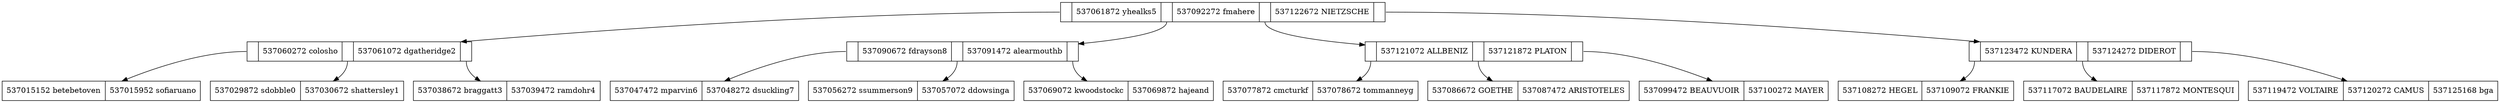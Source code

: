 digraph G {
node[shape=record]
		//Agregar Nodos Rama
R0x7fbc2002e9f0[label="<C1>|537061872 
 yhealks5|<C2>|537092272 
 fmahere|<C3>|537122672 
 NIETZSCHE|<C4>"];
R0x7fbc2002e3b0[label="<C1>|537060272 
 colosho|<C2>|537061072 
 dgatheridge2|<C3>"];
R0x7fbc20023370[label="537015152 
 betebetoven|537015952 
 sofiaruano"];
R0x7fbc20026cf0[label="537029872 
 sdobble0|537030672 
 shattersley1"];
R0x7fbc20028f50[label="537038672 
 braggatt3|537039472 
 ramdohr4"];
R0x7fbc20035a70[label="<C1>|537090672 
 fdrayson8|<C2>|537091472 
 alearmouthb|<C3>"];
R0x7fbc2002b1b0[label="537047472 
 mparvin6|537048272 
 dsuckling7"];
R0x7fbc2002d410[label="537056272 
 ssummerson9|537057072 
 ddowsinga"];
R0x7fbc20030610[label="537069072 
 kwoodstockc|537069872 
 hajeand"];
R0x7fbc2003d130[label="<C1>|537121072 
 ALLBENIZ|<C2>|537121872 
 PLATON|<C3>"];
R0x7fbc20032870[label="537077872 
 cmcturkf|537078672 
 tommanneyg"];
R0x7fbc20034ad0[label="537086672 
 GOETHE|537087472 
 ARISTOTELES"];
R0x7fbc20037cd0[label="537099472 
 BEAUVUOIR|537100272 
 MAYER"];
R0x7fbc2003da90[label="<C1>|537123472 
 KUNDERA|<C2>|537124272 
 DIDEROT|<C3>"];
R0x7fbc20039f30[label="537108272 
 HEGEL|537109072 
 FRANKIE"];
R0x7fbc2003c190[label="537117072 
 BAUDELAIRE|537117872 
 MONTESQUI"];
R0x7fbc2003caf0[label="537119472 
 VOLTAIRE|537120272 
 CAMUS|537125168 
 bga"];
		//Agregar conexiones
R0x7fbc2002e9f0:C1->R0x7fbc2002e3b0;
R0x7fbc2002e3b0:C1->R0x7fbc20023370;
R0x7fbc2002e3b0:C2->R0x7fbc20026cf0;
R0x7fbc2002e3b0:C3->R0x7fbc20028f50;
R0x7fbc2002e9f0:C2->R0x7fbc20035a70;
R0x7fbc20035a70:C1->R0x7fbc2002b1b0;
R0x7fbc20035a70:C2->R0x7fbc2002d410;
R0x7fbc20035a70:C3->R0x7fbc20030610;
R0x7fbc2002e9f0:C3->R0x7fbc2003d130;
R0x7fbc2003d130:C1->R0x7fbc20032870;
R0x7fbc2003d130:C2->R0x7fbc20034ad0;
R0x7fbc2003d130:C3->R0x7fbc20037cd0;
R0x7fbc2002e9f0:C4->R0x7fbc2003da90;
R0x7fbc2003da90:C1->R0x7fbc20039f30;
R0x7fbc2003da90:C2->R0x7fbc2003c190;
R0x7fbc2003da90:C3->R0x7fbc2003caf0;
}